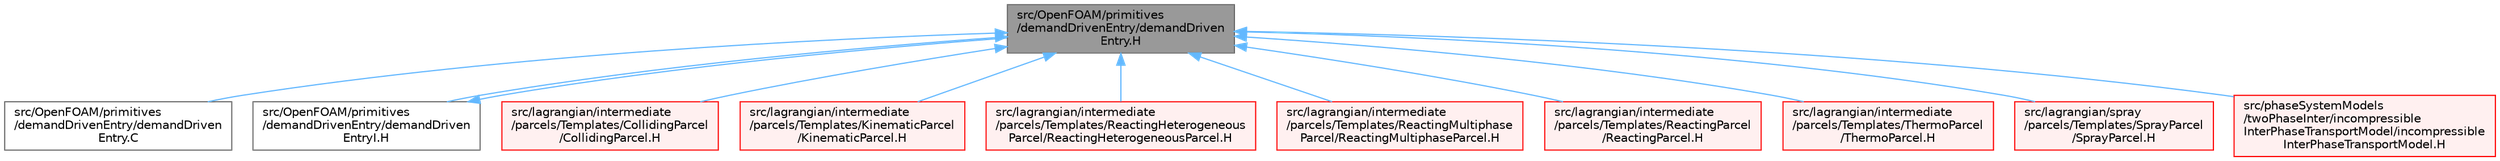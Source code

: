 digraph "src/OpenFOAM/primitives/demandDrivenEntry/demandDrivenEntry.H"
{
 // LATEX_PDF_SIZE
  bgcolor="transparent";
  edge [fontname=Helvetica,fontsize=10,labelfontname=Helvetica,labelfontsize=10];
  node [fontname=Helvetica,fontsize=10,shape=box,height=0.2,width=0.4];
  Node1 [id="Node000001",label="src/OpenFOAM/primitives\l/demandDrivenEntry/demandDriven\lEntry.H",height=0.2,width=0.4,color="gray40", fillcolor="grey60", style="filled", fontcolor="black",tooltip=" "];
  Node1 -> Node2 [id="edge1_Node000001_Node000002",dir="back",color="steelblue1",style="solid",tooltip=" "];
  Node2 [id="Node000002",label="src/OpenFOAM/primitives\l/demandDrivenEntry/demandDriven\lEntry.C",height=0.2,width=0.4,color="grey40", fillcolor="white", style="filled",URL="$demandDrivenEntry_8C.html",tooltip=" "];
  Node1 -> Node3 [id="edge2_Node000001_Node000003",dir="back",color="steelblue1",style="solid",tooltip=" "];
  Node3 [id="Node000003",label="src/OpenFOAM/primitives\l/demandDrivenEntry/demandDriven\lEntryI.H",height=0.2,width=0.4,color="grey40", fillcolor="white", style="filled",URL="$demandDrivenEntryI_8H.html",tooltip=" "];
  Node3 -> Node1 [id="edge3_Node000003_Node000001",dir="back",color="steelblue1",style="solid",tooltip=" "];
  Node1 -> Node4 [id="edge4_Node000001_Node000004",dir="back",color="steelblue1",style="solid",tooltip=" "];
  Node4 [id="Node000004",label="src/lagrangian/intermediate\l/parcels/Templates/CollidingParcel\l/CollidingParcel.H",height=0.2,width=0.4,color="red", fillcolor="#FFF0F0", style="filled",URL="$CollidingParcel_8H.html",tooltip=" "];
  Node1 -> Node14 [id="edge5_Node000001_Node000014",dir="back",color="steelblue1",style="solid",tooltip=" "];
  Node14 [id="Node000014",label="src/lagrangian/intermediate\l/parcels/Templates/KinematicParcel\l/KinematicParcel.H",height=0.2,width=0.4,color="red", fillcolor="#FFF0F0", style="filled",URL="$KinematicParcel_8H.html",tooltip=" "];
  Node1 -> Node56 [id="edge6_Node000001_Node000056",dir="back",color="steelblue1",style="solid",tooltip=" "];
  Node56 [id="Node000056",label="src/lagrangian/intermediate\l/parcels/Templates/ReactingHeterogeneous\lParcel/ReactingHeterogeneousParcel.H",height=0.2,width=0.4,color="red", fillcolor="#FFF0F0", style="filled",URL="$ReactingHeterogeneousParcel_8H.html",tooltip=" "];
  Node1 -> Node59 [id="edge7_Node000001_Node000059",dir="back",color="steelblue1",style="solid",tooltip=" "];
  Node59 [id="Node000059",label="src/lagrangian/intermediate\l/parcels/Templates/ReactingMultiphase\lParcel/ReactingMultiphaseParcel.H",height=0.2,width=0.4,color="red", fillcolor="#FFF0F0", style="filled",URL="$ReactingMultiphaseParcel_8H.html",tooltip=" "];
  Node1 -> Node62 [id="edge8_Node000001_Node000062",dir="back",color="steelblue1",style="solid",tooltip=" "];
  Node62 [id="Node000062",label="src/lagrangian/intermediate\l/parcels/Templates/ReactingParcel\l/ReactingParcel.H",height=0.2,width=0.4,color="red", fillcolor="#FFF0F0", style="filled",URL="$ReactingParcel_8H.html",tooltip=" "];
  Node1 -> Node65 [id="edge9_Node000001_Node000065",dir="back",color="steelblue1",style="solid",tooltip=" "];
  Node65 [id="Node000065",label="src/lagrangian/intermediate\l/parcels/Templates/ThermoParcel\l/ThermoParcel.H",height=0.2,width=0.4,color="red", fillcolor="#FFF0F0", style="filled",URL="$ThermoParcel_8H.html",tooltip=" "];
  Node1 -> Node69 [id="edge10_Node000001_Node000069",dir="back",color="steelblue1",style="solid",tooltip=" "];
  Node69 [id="Node000069",label="src/lagrangian/spray\l/parcels/Templates/SprayParcel\l/SprayParcel.H",height=0.2,width=0.4,color="red", fillcolor="#FFF0F0", style="filled",URL="$SprayParcel_8H.html",tooltip=" "];
  Node1 -> Node72 [id="edge11_Node000001_Node000072",dir="back",color="steelblue1",style="solid",tooltip=" "];
  Node72 [id="Node000072",label="src/phaseSystemModels\l/twoPhaseInter/incompressible\lInterPhaseTransportModel/incompressible\lInterPhaseTransportModel.H",height=0.2,width=0.4,color="red", fillcolor="#FFF0F0", style="filled",URL="$incompressibleInterPhaseTransportModel_8H.html",tooltip=" "];
}
